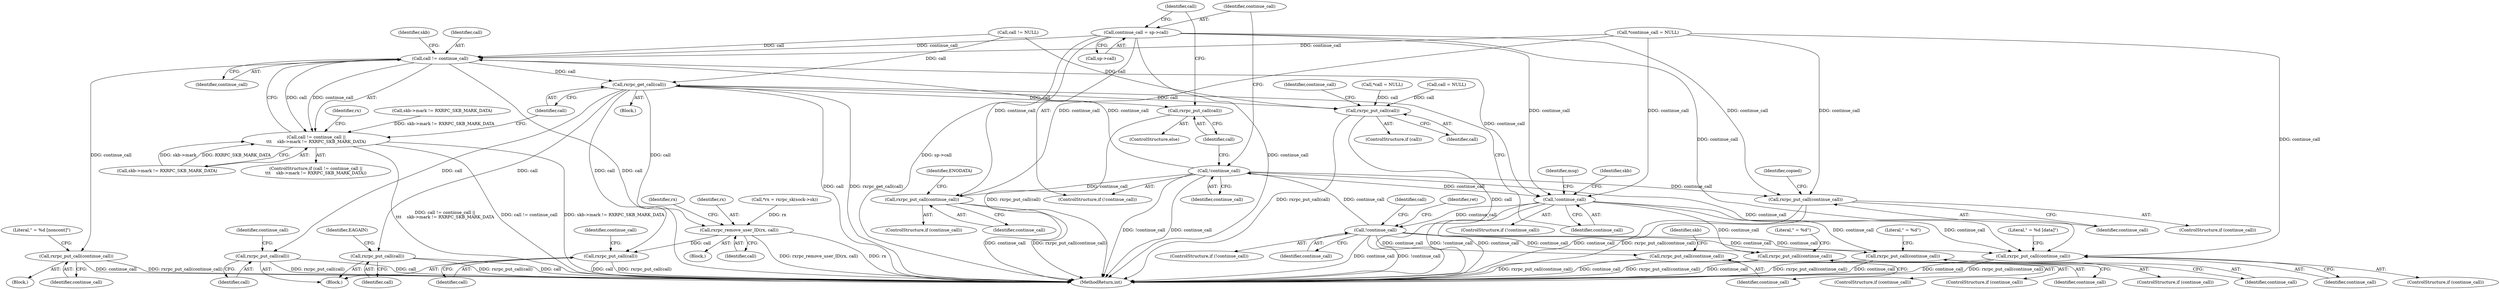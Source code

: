 digraph "0_linux_f3d3342602f8bcbf37d7c46641cb9bca7618eb1c_29@pointer" {
"1000650" [label="(Call,continue_call = sp->call)"];
"1000224" [label="(Call,rxrpc_put_call(continue_call))"];
"1000374" [label="(Call,call != continue_call)"];
"1000373" [label="(Call,call != continue_call ||\n\t\t\t    skb->mark != RXRPC_SKB_MARK_DATA)"];
"1000388" [label="(Call,rxrpc_put_call(continue_call))"];
"1000395" [label="(Call,rxrpc_get_call(call))"];
"1000656" [label="(Call,rxrpc_put_call(call))"];
"1000711" [label="(Call,rxrpc_put_call(call))"];
"1000921" [label="(Call,rxrpc_remove_user_ID(rx, call))"];
"1000929" [label="(Call,rxrpc_put_call(call))"];
"1000948" [label="(Call,rxrpc_put_call(call))"];
"1000980" [label="(Call,rxrpc_put_call(call))"];
"1000398" [label="(Call,!continue_call)"];
"1000468" [label="(Call,!continue_call)"];
"1000648" [label="(Call,!continue_call)"];
"1000715" [label="(Call,rxrpc_put_call(continue_call))"];
"1001001" [label="(Call,rxrpc_put_call(continue_call))"];
"1000933" [label="(Call,rxrpc_put_call(continue_call))"];
"1000952" [label="(Call,rxrpc_put_call(continue_call))"];
"1000969" [label="(Call,rxrpc_put_call(continue_call))"];
"1000948" [label="(Call,rxrpc_put_call(call))"];
"1000952" [label="(Call,rxrpc_put_call(continue_call))"];
"1000321" [label="(Call,call != NULL)"];
"1000222" [label="(ControlStructure,if (continue_call))"];
"1000659" [label="(Identifier,call)"];
"1000225" [label="(Identifier,continue_call)"];
"1000921" [label="(Call,rxrpc_remove_user_ID(rx, call))"];
"1000133" [label="(Call,*rx = rxrpc_sk(sock->sk))"];
"1001004" [label="(Identifier,copied)"];
"1000980" [label="(Call,rxrpc_put_call(call))"];
"1000709" [label="(ControlStructure,if (call))"];
"1000904" [label="(Block,)"];
"1000927" [label="(Identifier,rx)"];
"1000129" [label="(Call,*continue_call = NULL)"];
"1000951" [label="(Identifier,continue_call)"];
"1000930" [label="(Identifier,call)"];
"1000472" [label="(Identifier,ret)"];
"1000228" [label="(Identifier,ENODATA)"];
"1000718" [label="(Literal,\" = %d [data]\")"];
"1000936" [label="(Literal,\" = %d\")"];
"1000377" [label="(Call,skb->mark != RXRPC_SKB_MARK_DATA)"];
"1000972" [label="(Identifier,skb)"];
"1000403" [label="(Identifier,msg)"];
"1000125" [label="(Call,*call = NULL)"];
"1000929" [label="(Call,rxrpc_put_call(call))"];
"1000398" [label="(Call,!continue_call)"];
"1000712" [label="(Identifier,call)"];
"1000649" [label="(Identifier,continue_call)"];
"1001002" [label="(Identifier,continue_call)"];
"1000650" [label="(Call,continue_call = sp->call)"];
"1000469" [label="(Identifier,continue_call)"];
"1000981" [label="(Identifier,call)"];
"1000713" [label="(ControlStructure,if (continue_call))"];
"1001001" [label="(Call,rxrpc_put_call(continue_call))"];
"1000970" [label="(Identifier,continue_call)"];
"1000711" [label="(Call,rxrpc_put_call(call))"];
"1001014" [label="(MethodReturn,int)"];
"1000923" [label="(Identifier,call)"];
"1000376" [label="(Identifier,continue_call)"];
"1000984" [label="(Identifier,EAGAIN)"];
"1000389" [label="(Identifier,continue_call)"];
"1000397" [label="(ControlStructure,if (!continue_call))"];
"1000122" [label="(Block,)"];
"1000395" [label="(Call,rxrpc_get_call(call))"];
"1000658" [label="(Call,call = NULL)"];
"1000716" [label="(Identifier,continue_call)"];
"1000375" [label="(Identifier,call)"];
"1000932" [label="(Identifier,continue_call)"];
"1000955" [label="(Literal,\" = %d\")"];
"1000647" [label="(ControlStructure,if (!continue_call))"];
"1000657" [label="(Identifier,call)"];
"1000967" [label="(ControlStructure,if (continue_call))"];
"1000379" [label="(Identifier,skb)"];
"1000656" [label="(Call,rxrpc_put_call(call))"];
"1000651" [label="(Identifier,continue_call)"];
"1000652" [label="(Call,sp->call)"];
"1000391" [label="(Literal,\" = %d [noncont]\")"];
"1000382" [label="(Block,)"];
"1000399" [label="(Identifier,continue_call)"];
"1000999" [label="(ControlStructure,if (continue_call))"];
"1000197" [label="(Block,)"];
"1000655" [label="(ControlStructure,else)"];
"1000953" [label="(Identifier,continue_call)"];
"1000648" [label="(Call,!continue_call)"];
"1000715" [label="(Call,rxrpc_put_call(continue_call))"];
"1000933" [label="(Call,rxrpc_put_call(continue_call))"];
"1000373" [label="(Call,call != continue_call ||\n\t\t\t    skb->mark != RXRPC_SKB_MARK_DATA)"];
"1000949" [label="(Identifier,call)"];
"1000934" [label="(Identifier,continue_call)"];
"1000388" [label="(Call,rxrpc_put_call(continue_call))"];
"1000496" [label="(Identifier,call)"];
"1000386" [label="(Identifier,rx)"];
"1000969" [label="(Call,rxrpc_put_call(continue_call))"];
"1000224" [label="(Call,rxrpc_put_call(continue_call))"];
"1000468" [label="(Call,!continue_call)"];
"1000447" [label="(Call,skb->mark != RXRPC_SKB_MARK_DATA)"];
"1000374" [label="(Call,call != continue_call)"];
"1000372" [label="(ControlStructure,if (call != continue_call ||\n\t\t\t    skb->mark != RXRPC_SKB_MARK_DATA))"];
"1000396" [label="(Identifier,call)"];
"1000449" [label="(Identifier,skb)"];
"1000467" [label="(ControlStructure,if (!continue_call))"];
"1000931" [label="(ControlStructure,if (continue_call))"];
"1000950" [label="(ControlStructure,if (continue_call))"];
"1000922" [label="(Identifier,rx)"];
"1000714" [label="(Identifier,continue_call)"];
"1000650" -> "1000647"  [label="AST: "];
"1000650" -> "1000652"  [label="CFG: "];
"1000651" -> "1000650"  [label="AST: "];
"1000652" -> "1000650"  [label="AST: "];
"1000659" -> "1000650"  [label="CFG: "];
"1000650" -> "1001014"  [label="DDG: continue_call"];
"1000650" -> "1001014"  [label="DDG: sp->call"];
"1000650" -> "1000224"  [label="DDG: continue_call"];
"1000650" -> "1000374"  [label="DDG: continue_call"];
"1000650" -> "1000398"  [label="DDG: continue_call"];
"1000650" -> "1000715"  [label="DDG: continue_call"];
"1000650" -> "1001001"  [label="DDG: continue_call"];
"1000224" -> "1000222"  [label="AST: "];
"1000224" -> "1000225"  [label="CFG: "];
"1000225" -> "1000224"  [label="AST: "];
"1000228" -> "1000224"  [label="CFG: "];
"1000224" -> "1001014"  [label="DDG: continue_call"];
"1000224" -> "1001014"  [label="DDG: rxrpc_put_call(continue_call)"];
"1000129" -> "1000224"  [label="DDG: continue_call"];
"1000648" -> "1000224"  [label="DDG: continue_call"];
"1000374" -> "1000373"  [label="AST: "];
"1000374" -> "1000376"  [label="CFG: "];
"1000375" -> "1000374"  [label="AST: "];
"1000376" -> "1000374"  [label="AST: "];
"1000379" -> "1000374"  [label="CFG: "];
"1000373" -> "1000374"  [label="CFG: "];
"1000374" -> "1001014"  [label="DDG: call"];
"1000374" -> "1000373"  [label="DDG: call"];
"1000374" -> "1000373"  [label="DDG: continue_call"];
"1000321" -> "1000374"  [label="DDG: call"];
"1000129" -> "1000374"  [label="DDG: continue_call"];
"1000648" -> "1000374"  [label="DDG: continue_call"];
"1000374" -> "1000388"  [label="DDG: continue_call"];
"1000374" -> "1000395"  [label="DDG: call"];
"1000374" -> "1000398"  [label="DDG: continue_call"];
"1000373" -> "1000372"  [label="AST: "];
"1000373" -> "1000377"  [label="CFG: "];
"1000377" -> "1000373"  [label="AST: "];
"1000386" -> "1000373"  [label="CFG: "];
"1000396" -> "1000373"  [label="CFG: "];
"1000373" -> "1001014"  [label="DDG: skb->mark != RXRPC_SKB_MARK_DATA"];
"1000373" -> "1001014"  [label="DDG: call != continue_call ||\n\t\t\t    skb->mark != RXRPC_SKB_MARK_DATA"];
"1000373" -> "1001014"  [label="DDG: call != continue_call"];
"1000447" -> "1000373"  [label="DDG: skb->mark != RXRPC_SKB_MARK_DATA"];
"1000377" -> "1000373"  [label="DDG: skb->mark"];
"1000377" -> "1000373"  [label="DDG: RXRPC_SKB_MARK_DATA"];
"1000388" -> "1000382"  [label="AST: "];
"1000388" -> "1000389"  [label="CFG: "];
"1000389" -> "1000388"  [label="AST: "];
"1000391" -> "1000388"  [label="CFG: "];
"1000388" -> "1001014"  [label="DDG: continue_call"];
"1000388" -> "1001014"  [label="DDG: rxrpc_put_call(continue_call)"];
"1000395" -> "1000197"  [label="AST: "];
"1000395" -> "1000396"  [label="CFG: "];
"1000396" -> "1000395"  [label="AST: "];
"1000399" -> "1000395"  [label="CFG: "];
"1000395" -> "1001014"  [label="DDG: call"];
"1000395" -> "1001014"  [label="DDG: rxrpc_get_call(call)"];
"1000321" -> "1000395"  [label="DDG: call"];
"1000395" -> "1000656"  [label="DDG: call"];
"1000395" -> "1000711"  [label="DDG: call"];
"1000395" -> "1000921"  [label="DDG: call"];
"1000395" -> "1000929"  [label="DDG: call"];
"1000395" -> "1000948"  [label="DDG: call"];
"1000395" -> "1000980"  [label="DDG: call"];
"1000656" -> "1000655"  [label="AST: "];
"1000656" -> "1000657"  [label="CFG: "];
"1000657" -> "1000656"  [label="AST: "];
"1000659" -> "1000656"  [label="CFG: "];
"1000656" -> "1001014"  [label="DDG: rxrpc_put_call(call)"];
"1000711" -> "1000709"  [label="AST: "];
"1000711" -> "1000712"  [label="CFG: "];
"1000712" -> "1000711"  [label="AST: "];
"1000714" -> "1000711"  [label="CFG: "];
"1000711" -> "1001014"  [label="DDG: rxrpc_put_call(call)"];
"1000711" -> "1001014"  [label="DDG: call"];
"1000125" -> "1000711"  [label="DDG: call"];
"1000658" -> "1000711"  [label="DDG: call"];
"1000321" -> "1000711"  [label="DDG: call"];
"1000921" -> "1000904"  [label="AST: "];
"1000921" -> "1000923"  [label="CFG: "];
"1000922" -> "1000921"  [label="AST: "];
"1000923" -> "1000921"  [label="AST: "];
"1000927" -> "1000921"  [label="CFG: "];
"1000921" -> "1001014"  [label="DDG: rxrpc_remove_user_ID(rx, call)"];
"1000921" -> "1001014"  [label="DDG: rx"];
"1000133" -> "1000921"  [label="DDG: rx"];
"1000921" -> "1000929"  [label="DDG: call"];
"1000929" -> "1000122"  [label="AST: "];
"1000929" -> "1000930"  [label="CFG: "];
"1000930" -> "1000929"  [label="AST: "];
"1000932" -> "1000929"  [label="CFG: "];
"1000929" -> "1001014"  [label="DDG: rxrpc_put_call(call)"];
"1000929" -> "1001014"  [label="DDG: call"];
"1000948" -> "1000122"  [label="AST: "];
"1000948" -> "1000949"  [label="CFG: "];
"1000949" -> "1000948"  [label="AST: "];
"1000951" -> "1000948"  [label="CFG: "];
"1000948" -> "1001014"  [label="DDG: rxrpc_put_call(call)"];
"1000948" -> "1001014"  [label="DDG: call"];
"1000980" -> "1000122"  [label="AST: "];
"1000980" -> "1000981"  [label="CFG: "];
"1000981" -> "1000980"  [label="AST: "];
"1000984" -> "1000980"  [label="CFG: "];
"1000980" -> "1001014"  [label="DDG: call"];
"1000980" -> "1001014"  [label="DDG: rxrpc_put_call(call)"];
"1000398" -> "1000397"  [label="AST: "];
"1000398" -> "1000399"  [label="CFG: "];
"1000399" -> "1000398"  [label="AST: "];
"1000403" -> "1000398"  [label="CFG: "];
"1000449" -> "1000398"  [label="CFG: "];
"1000398" -> "1001014"  [label="DDG: !continue_call"];
"1000398" -> "1001014"  [label="DDG: continue_call"];
"1000129" -> "1000398"  [label="DDG: continue_call"];
"1000648" -> "1000398"  [label="DDG: continue_call"];
"1000398" -> "1000468"  [label="DDG: continue_call"];
"1000398" -> "1000715"  [label="DDG: continue_call"];
"1000398" -> "1000933"  [label="DDG: continue_call"];
"1000398" -> "1000952"  [label="DDG: continue_call"];
"1000468" -> "1000467"  [label="AST: "];
"1000468" -> "1000469"  [label="CFG: "];
"1000469" -> "1000468"  [label="AST: "];
"1000472" -> "1000468"  [label="CFG: "];
"1000496" -> "1000468"  [label="CFG: "];
"1000468" -> "1001014"  [label="DDG: !continue_call"];
"1000468" -> "1001014"  [label="DDG: continue_call"];
"1000468" -> "1000648"  [label="DDG: continue_call"];
"1000468" -> "1000715"  [label="DDG: continue_call"];
"1000468" -> "1000933"  [label="DDG: continue_call"];
"1000468" -> "1000952"  [label="DDG: continue_call"];
"1000468" -> "1000969"  [label="DDG: continue_call"];
"1000648" -> "1000647"  [label="AST: "];
"1000648" -> "1000649"  [label="CFG: "];
"1000649" -> "1000648"  [label="AST: "];
"1000651" -> "1000648"  [label="CFG: "];
"1000657" -> "1000648"  [label="CFG: "];
"1000648" -> "1001014"  [label="DDG: !continue_call"];
"1000648" -> "1001014"  [label="DDG: continue_call"];
"1000648" -> "1000715"  [label="DDG: continue_call"];
"1000648" -> "1001001"  [label="DDG: continue_call"];
"1000715" -> "1000713"  [label="AST: "];
"1000715" -> "1000716"  [label="CFG: "];
"1000716" -> "1000715"  [label="AST: "];
"1000718" -> "1000715"  [label="CFG: "];
"1000715" -> "1001014"  [label="DDG: continue_call"];
"1000715" -> "1001014"  [label="DDG: rxrpc_put_call(continue_call)"];
"1000129" -> "1000715"  [label="DDG: continue_call"];
"1001001" -> "1000999"  [label="AST: "];
"1001001" -> "1001002"  [label="CFG: "];
"1001002" -> "1001001"  [label="AST: "];
"1001004" -> "1001001"  [label="CFG: "];
"1001001" -> "1001014"  [label="DDG: rxrpc_put_call(continue_call)"];
"1001001" -> "1001014"  [label="DDG: continue_call"];
"1000129" -> "1001001"  [label="DDG: continue_call"];
"1000933" -> "1000931"  [label="AST: "];
"1000933" -> "1000934"  [label="CFG: "];
"1000934" -> "1000933"  [label="AST: "];
"1000936" -> "1000933"  [label="CFG: "];
"1000933" -> "1001014"  [label="DDG: continue_call"];
"1000933" -> "1001014"  [label="DDG: rxrpc_put_call(continue_call)"];
"1000952" -> "1000950"  [label="AST: "];
"1000952" -> "1000953"  [label="CFG: "];
"1000953" -> "1000952"  [label="AST: "];
"1000955" -> "1000952"  [label="CFG: "];
"1000952" -> "1001014"  [label="DDG: continue_call"];
"1000952" -> "1001014"  [label="DDG: rxrpc_put_call(continue_call)"];
"1000969" -> "1000967"  [label="AST: "];
"1000969" -> "1000970"  [label="CFG: "];
"1000970" -> "1000969"  [label="AST: "];
"1000972" -> "1000969"  [label="CFG: "];
"1000969" -> "1001014"  [label="DDG: rxrpc_put_call(continue_call)"];
"1000969" -> "1001014"  [label="DDG: continue_call"];
}
